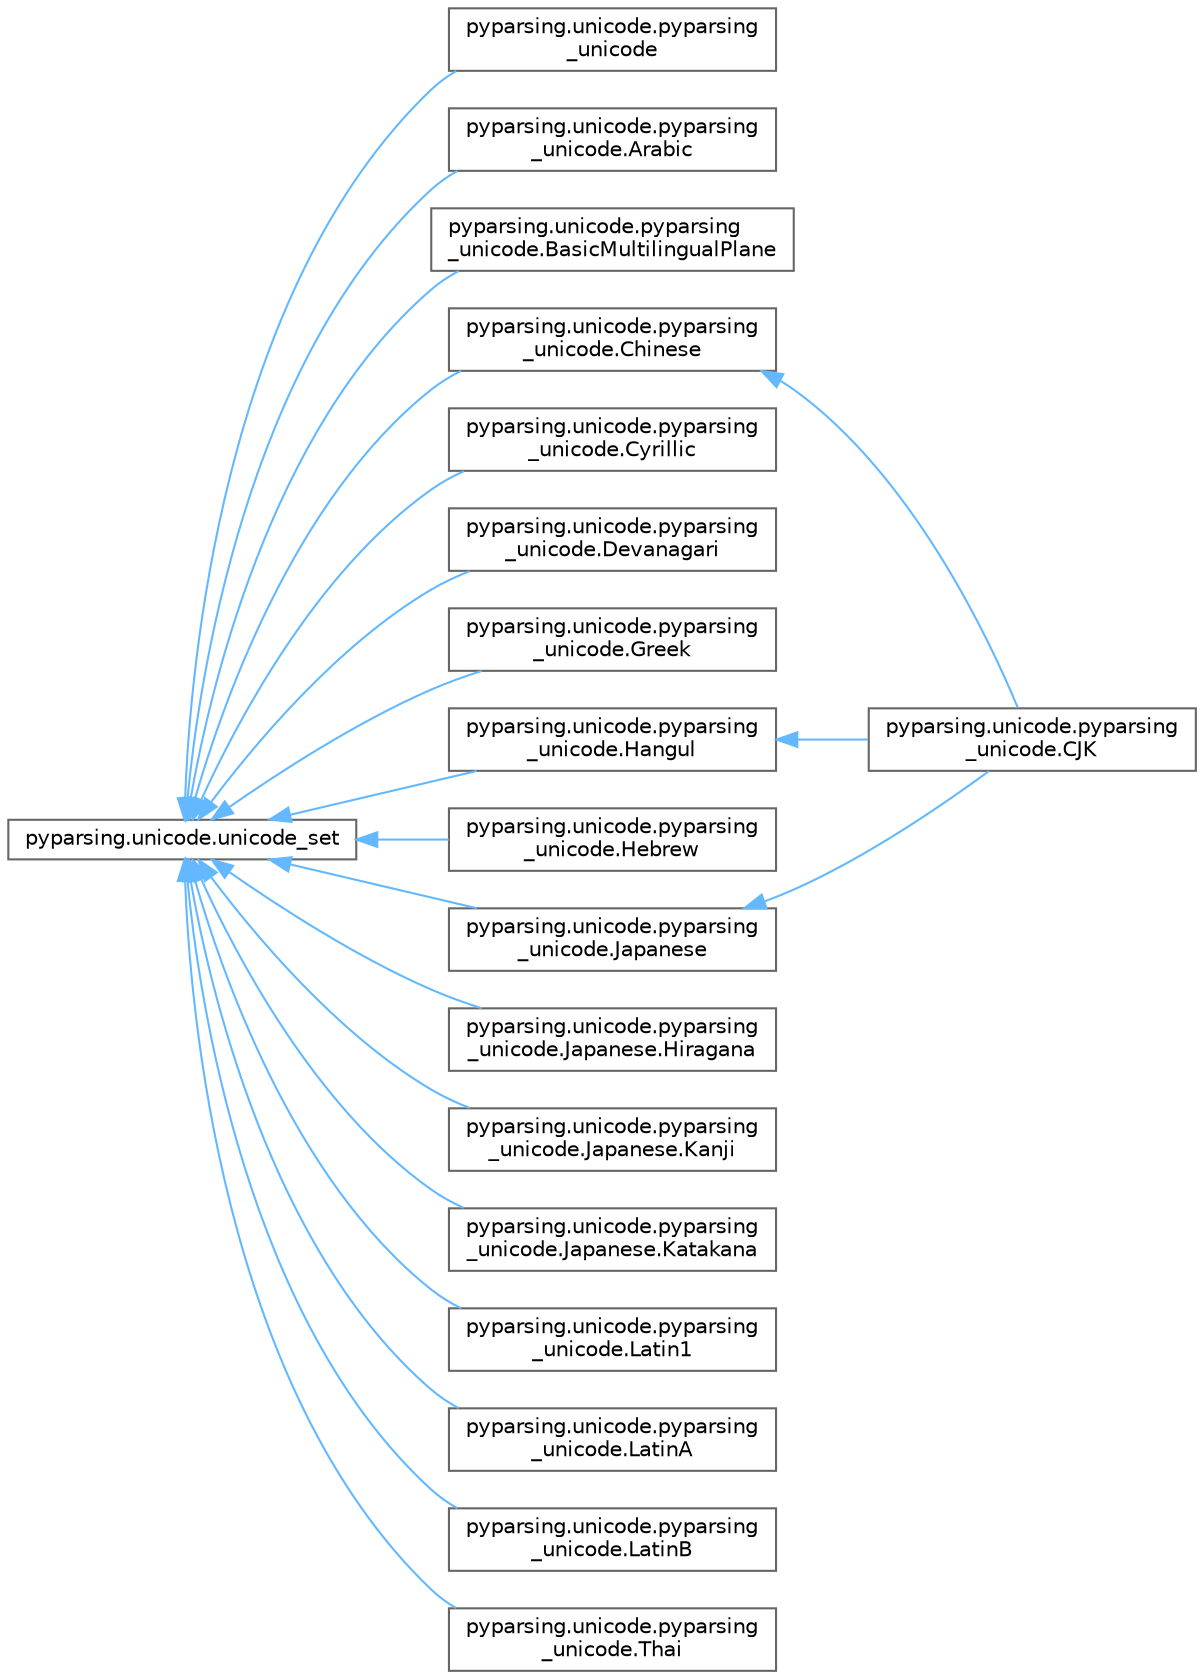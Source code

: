 digraph "Graphical Class Hierarchy"
{
 // LATEX_PDF_SIZE
  bgcolor="transparent";
  edge [fontname=Helvetica,fontsize=10,labelfontname=Helvetica,labelfontsize=10];
  node [fontname=Helvetica,fontsize=10,shape=box,height=0.2,width=0.4];
  rankdir="LR";
  Node0 [id="Node000000",label="pyparsing.unicode.unicode_set",height=0.2,width=0.4,color="grey40", fillcolor="white", style="filled",URL="$d0/dd1/classpyparsing_1_1unicode_1_1unicode__set.html",tooltip=" "];
  Node0 -> Node1 [id="edge4952_Node000000_Node000001",dir="back",color="steelblue1",style="solid",tooltip=" "];
  Node1 [id="Node000001",label="pyparsing.unicode.pyparsing\l_unicode",height=0.2,width=0.4,color="grey40", fillcolor="white", style="filled",URL="$d0/dc4/classpyparsing_1_1unicode_1_1pyparsing__unicode.html",tooltip=" "];
  Node0 -> Node2 [id="edge4953_Node000000_Node000002",dir="back",color="steelblue1",style="solid",tooltip=" "];
  Node2 [id="Node000002",label="pyparsing.unicode.pyparsing\l_unicode.Arabic",height=0.2,width=0.4,color="grey40", fillcolor="white", style="filled",URL="$dd/dce/classpyparsing_1_1unicode_1_1pyparsing__unicode_1_1Arabic.html",tooltip=" "];
  Node0 -> Node3 [id="edge4954_Node000000_Node000003",dir="back",color="steelblue1",style="solid",tooltip=" "];
  Node3 [id="Node000003",label="pyparsing.unicode.pyparsing\l_unicode.BasicMultilingualPlane",height=0.2,width=0.4,color="grey40", fillcolor="white", style="filled",URL="$d9/d2c/classpyparsing_1_1unicode_1_1pyparsing__unicode_1_1BasicMultilingualPlane.html",tooltip=" "];
  Node0 -> Node4 [id="edge4955_Node000000_Node000004",dir="back",color="steelblue1",style="solid",tooltip=" "];
  Node4 [id="Node000004",label="pyparsing.unicode.pyparsing\l_unicode.Chinese",height=0.2,width=0.4,color="grey40", fillcolor="white", style="filled",URL="$dd/d57/classpyparsing_1_1unicode_1_1pyparsing__unicode_1_1Chinese.html",tooltip=" "];
  Node4 -> Node5 [id="edge4956_Node000004_Node000005",dir="back",color="steelblue1",style="solid",tooltip=" "];
  Node5 [id="Node000005",label="pyparsing.unicode.pyparsing\l_unicode.CJK",height=0.2,width=0.4,color="grey40", fillcolor="white", style="filled",URL="$d7/de4/classpyparsing_1_1unicode_1_1pyparsing__unicode_1_1CJK.html",tooltip=" "];
  Node0 -> Node8 [id="edge4957_Node000000_Node000008",dir="back",color="steelblue1",style="solid",tooltip=" "];
  Node8 [id="Node000008",label="pyparsing.unicode.pyparsing\l_unicode.Cyrillic",height=0.2,width=0.4,color="grey40", fillcolor="white", style="filled",URL="$de/d28/classpyparsing_1_1unicode_1_1pyparsing__unicode_1_1Cyrillic.html",tooltip=" "];
  Node0 -> Node9 [id="edge4958_Node000000_Node000009",dir="back",color="steelblue1",style="solid",tooltip=" "];
  Node9 [id="Node000009",label="pyparsing.unicode.pyparsing\l_unicode.Devanagari",height=0.2,width=0.4,color="grey40", fillcolor="white", style="filled",URL="$d8/d17/classpyparsing_1_1unicode_1_1pyparsing__unicode_1_1Devanagari.html",tooltip=" "];
  Node0 -> Node10 [id="edge4959_Node000000_Node000010",dir="back",color="steelblue1",style="solid",tooltip=" "];
  Node10 [id="Node000010",label="pyparsing.unicode.pyparsing\l_unicode.Greek",height=0.2,width=0.4,color="grey40", fillcolor="white", style="filled",URL="$da/d45/classpyparsing_1_1unicode_1_1pyparsing__unicode_1_1Greek.html",tooltip=" "];
  Node0 -> Node6 [id="edge4960_Node000000_Node000006",dir="back",color="steelblue1",style="solid",tooltip=" "];
  Node6 [id="Node000006",label="pyparsing.unicode.pyparsing\l_unicode.Hangul",height=0.2,width=0.4,color="grey40", fillcolor="white", style="filled",URL="$d4/d24/classpyparsing_1_1unicode_1_1pyparsing__unicode_1_1Hangul.html",tooltip=" "];
  Node6 -> Node5 [id="edge4961_Node000006_Node000005",dir="back",color="steelblue1",style="solid",tooltip=" "];
  Node0 -> Node11 [id="edge4962_Node000000_Node000011",dir="back",color="steelblue1",style="solid",tooltip=" "];
  Node11 [id="Node000011",label="pyparsing.unicode.pyparsing\l_unicode.Hebrew",height=0.2,width=0.4,color="grey40", fillcolor="white", style="filled",URL="$d2/d04/classpyparsing_1_1unicode_1_1pyparsing__unicode_1_1Hebrew.html",tooltip=" "];
  Node0 -> Node7 [id="edge4963_Node000000_Node000007",dir="back",color="steelblue1",style="solid",tooltip=" "];
  Node7 [id="Node000007",label="pyparsing.unicode.pyparsing\l_unicode.Japanese",height=0.2,width=0.4,color="grey40", fillcolor="white", style="filled",URL="$df/d5c/classpyparsing_1_1unicode_1_1pyparsing__unicode_1_1Japanese.html",tooltip=" "];
  Node7 -> Node5 [id="edge4964_Node000007_Node000005",dir="back",color="steelblue1",style="solid",tooltip=" "];
  Node0 -> Node12 [id="edge4965_Node000000_Node000012",dir="back",color="steelblue1",style="solid",tooltip=" "];
  Node12 [id="Node000012",label="pyparsing.unicode.pyparsing\l_unicode.Japanese.Hiragana",height=0.2,width=0.4,color="grey40", fillcolor="white", style="filled",URL="$df/d55/classpyparsing_1_1unicode_1_1pyparsing__unicode_1_1Japanese_1_1Hiragana.html",tooltip=" "];
  Node0 -> Node13 [id="edge4966_Node000000_Node000013",dir="back",color="steelblue1",style="solid",tooltip=" "];
  Node13 [id="Node000013",label="pyparsing.unicode.pyparsing\l_unicode.Japanese.Kanji",height=0.2,width=0.4,color="grey40", fillcolor="white", style="filled",URL="$de/d1d/classpyparsing_1_1unicode_1_1pyparsing__unicode_1_1Japanese_1_1Kanji.html",tooltip=" "];
  Node0 -> Node14 [id="edge4967_Node000000_Node000014",dir="back",color="steelblue1",style="solid",tooltip=" "];
  Node14 [id="Node000014",label="pyparsing.unicode.pyparsing\l_unicode.Japanese.Katakana",height=0.2,width=0.4,color="grey40", fillcolor="white", style="filled",URL="$d5/d5b/classpyparsing_1_1unicode_1_1pyparsing__unicode_1_1Japanese_1_1Katakana.html",tooltip=" "];
  Node0 -> Node15 [id="edge4968_Node000000_Node000015",dir="back",color="steelblue1",style="solid",tooltip=" "];
  Node15 [id="Node000015",label="pyparsing.unicode.pyparsing\l_unicode.Latin1",height=0.2,width=0.4,color="grey40", fillcolor="white", style="filled",URL="$d8/dc6/classpyparsing_1_1unicode_1_1pyparsing__unicode_1_1Latin1.html",tooltip=" "];
  Node0 -> Node16 [id="edge4969_Node000000_Node000016",dir="back",color="steelblue1",style="solid",tooltip=" "];
  Node16 [id="Node000016",label="pyparsing.unicode.pyparsing\l_unicode.LatinA",height=0.2,width=0.4,color="grey40", fillcolor="white", style="filled",URL="$d9/d2d/classpyparsing_1_1unicode_1_1pyparsing__unicode_1_1LatinA.html",tooltip=" "];
  Node0 -> Node17 [id="edge4970_Node000000_Node000017",dir="back",color="steelblue1",style="solid",tooltip=" "];
  Node17 [id="Node000017",label="pyparsing.unicode.pyparsing\l_unicode.LatinB",height=0.2,width=0.4,color="grey40", fillcolor="white", style="filled",URL="$d2/d77/classpyparsing_1_1unicode_1_1pyparsing__unicode_1_1LatinB.html",tooltip=" "];
  Node0 -> Node18 [id="edge4971_Node000000_Node000018",dir="back",color="steelblue1",style="solid",tooltip=" "];
  Node18 [id="Node000018",label="pyparsing.unicode.pyparsing\l_unicode.Thai",height=0.2,width=0.4,color="grey40", fillcolor="white", style="filled",URL="$d7/d60/classpyparsing_1_1unicode_1_1pyparsing__unicode_1_1Thai.html",tooltip=" "];
}
